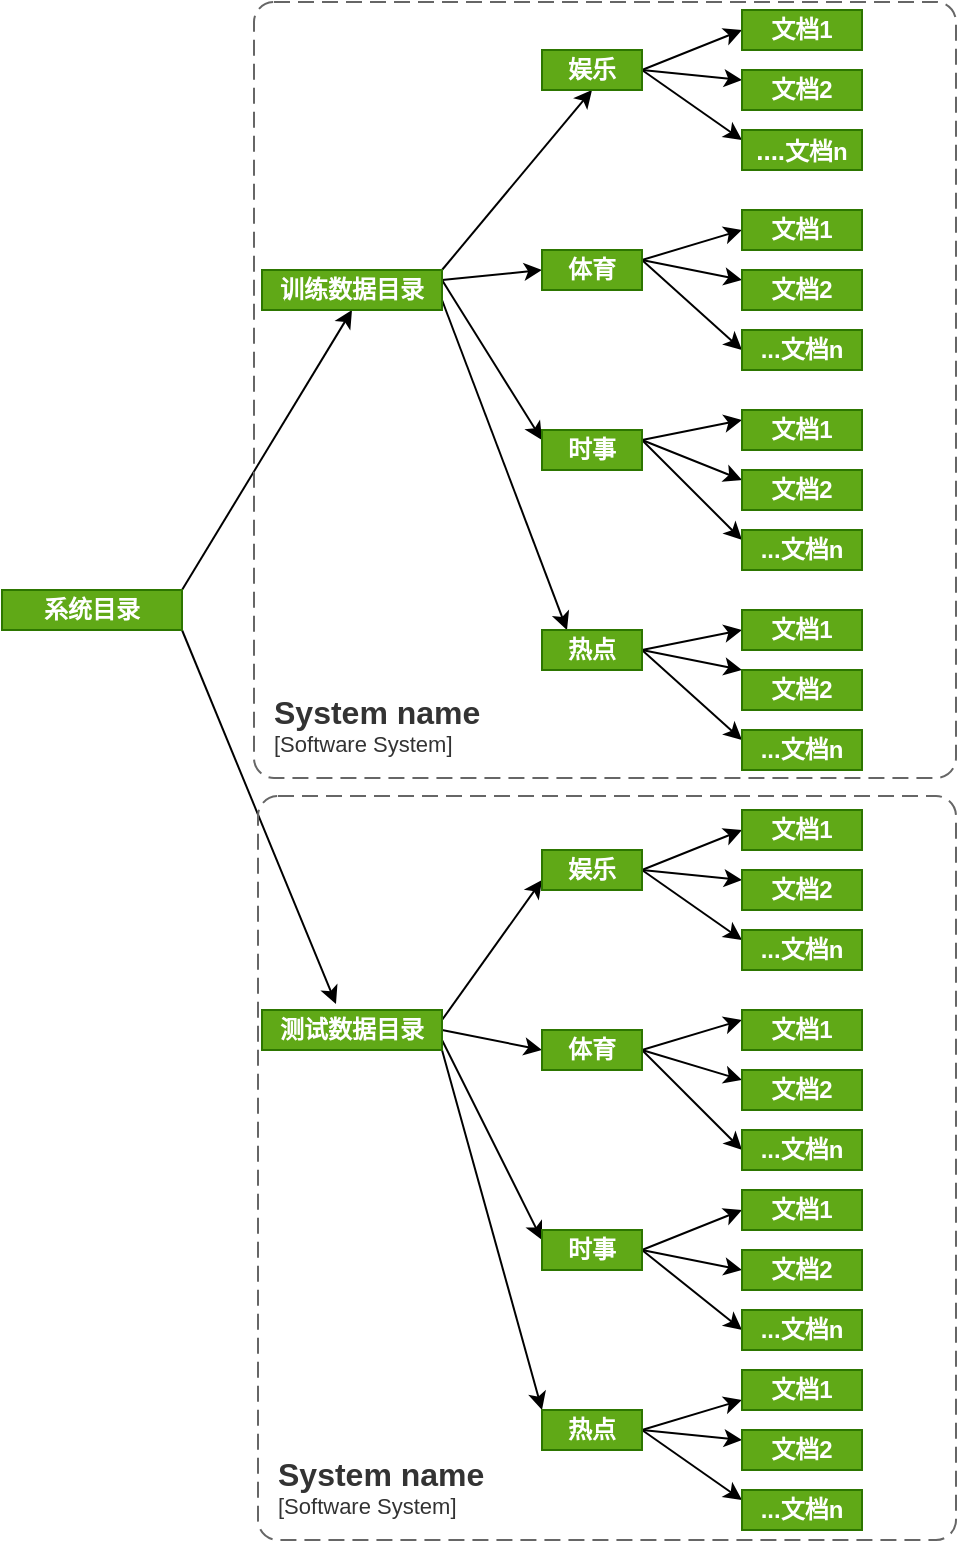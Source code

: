 <mxfile version="21.6.3" type="github">
  <diagram name="第 1 页" id="tZjiIvVyGuZXKppYPTmS">
    <mxGraphModel dx="1434" dy="755" grid="0" gridSize="10" guides="1" tooltips="1" connect="1" arrows="1" fold="1" page="1" pageScale="3" pageWidth="827" pageHeight="1169" background="none" math="0" shadow="0">
      <root>
        <mxCell id="0" />
        <mxCell id="1" parent="0" />
        <mxCell id="ZqoyViFeMAxRP_JBuJFi-91" style="edgeStyle=none;rounded=0;orthogonalLoop=1;jettySize=auto;html=1;exitX=1;exitY=0;exitDx=0;exitDy=0;entryX=0.5;entryY=1;entryDx=0;entryDy=0;" edge="1" parent="1" source="ZqoyViFeMAxRP_JBuJFi-1" target="ZqoyViFeMAxRP_JBuJFi-10">
          <mxGeometry relative="1" as="geometry" />
        </mxCell>
        <mxCell id="ZqoyViFeMAxRP_JBuJFi-93" style="edgeStyle=none;rounded=0;orthogonalLoop=1;jettySize=auto;html=1;exitX=1;exitY=1;exitDx=0;exitDy=0;entryX=0.411;entryY=-0.15;entryDx=0;entryDy=0;entryPerimeter=0;" edge="1" parent="1" source="ZqoyViFeMAxRP_JBuJFi-1" target="ZqoyViFeMAxRP_JBuJFi-11">
          <mxGeometry relative="1" as="geometry" />
        </mxCell>
        <mxCell id="ZqoyViFeMAxRP_JBuJFi-1" value="&lt;b&gt;系统目录&lt;/b&gt;" style="rounded=0;whiteSpace=wrap;html=1;fillColor=#60a917;fontColor=#ffffff;strokeColor=#2D7600;" vertex="1" parent="1">
          <mxGeometry x="10" y="310" width="90" height="20" as="geometry" />
        </mxCell>
        <mxCell id="ZqoyViFeMAxRP_JBuJFi-96" style="edgeStyle=none;rounded=0;orthogonalLoop=1;jettySize=auto;html=1;exitX=1;exitY=0.75;exitDx=0;exitDy=0;entryX=0.25;entryY=0;entryDx=0;entryDy=0;" edge="1" parent="1" source="ZqoyViFeMAxRP_JBuJFi-10" target="ZqoyViFeMAxRP_JBuJFi-16">
          <mxGeometry relative="1" as="geometry" />
        </mxCell>
        <mxCell id="ZqoyViFeMAxRP_JBuJFi-97" style="edgeStyle=none;rounded=0;orthogonalLoop=1;jettySize=auto;html=1;exitX=1;exitY=0;exitDx=0;exitDy=0;entryX=0.5;entryY=1;entryDx=0;entryDy=0;" edge="1" parent="1" source="ZqoyViFeMAxRP_JBuJFi-10" target="ZqoyViFeMAxRP_JBuJFi-12">
          <mxGeometry relative="1" as="geometry" />
        </mxCell>
        <mxCell id="ZqoyViFeMAxRP_JBuJFi-98" style="edgeStyle=none;rounded=0;orthogonalLoop=1;jettySize=auto;html=1;exitX=1;exitY=0.25;exitDx=0;exitDy=0;entryX=0;entryY=0.5;entryDx=0;entryDy=0;" edge="1" parent="1" source="ZqoyViFeMAxRP_JBuJFi-10" target="ZqoyViFeMAxRP_JBuJFi-13">
          <mxGeometry relative="1" as="geometry" />
        </mxCell>
        <mxCell id="ZqoyViFeMAxRP_JBuJFi-99" style="edgeStyle=none;rounded=0;orthogonalLoop=1;jettySize=auto;html=1;exitX=1;exitY=0.25;exitDx=0;exitDy=0;entryX=0;entryY=0.25;entryDx=0;entryDy=0;" edge="1" parent="1" source="ZqoyViFeMAxRP_JBuJFi-10" target="ZqoyViFeMAxRP_JBuJFi-14">
          <mxGeometry relative="1" as="geometry" />
        </mxCell>
        <mxCell id="ZqoyViFeMAxRP_JBuJFi-10" value="&lt;b&gt;训练数据目录&lt;/b&gt;" style="rounded=0;whiteSpace=wrap;html=1;fillColor=#60a917;fontColor=#ffffff;strokeColor=#2D7600;" vertex="1" parent="1">
          <mxGeometry x="140" y="150" width="90" height="20" as="geometry" />
        </mxCell>
        <mxCell id="ZqoyViFeMAxRP_JBuJFi-100" style="edgeStyle=none;rounded=0;orthogonalLoop=1;jettySize=auto;html=1;exitX=1;exitY=0.25;exitDx=0;exitDy=0;entryX=0;entryY=0.75;entryDx=0;entryDy=0;" edge="1" parent="1" source="ZqoyViFeMAxRP_JBuJFi-11" target="ZqoyViFeMAxRP_JBuJFi-64">
          <mxGeometry relative="1" as="geometry" />
        </mxCell>
        <mxCell id="ZqoyViFeMAxRP_JBuJFi-101" style="edgeStyle=none;rounded=0;orthogonalLoop=1;jettySize=auto;html=1;exitX=1;exitY=0.5;exitDx=0;exitDy=0;entryX=0;entryY=0.5;entryDx=0;entryDy=0;" edge="1" parent="1" source="ZqoyViFeMAxRP_JBuJFi-11" target="ZqoyViFeMAxRP_JBuJFi-65">
          <mxGeometry relative="1" as="geometry" />
        </mxCell>
        <mxCell id="ZqoyViFeMAxRP_JBuJFi-102" style="edgeStyle=none;rounded=0;orthogonalLoop=1;jettySize=auto;html=1;exitX=1;exitY=0.75;exitDx=0;exitDy=0;entryX=0;entryY=0.25;entryDx=0;entryDy=0;" edge="1" parent="1" source="ZqoyViFeMAxRP_JBuJFi-11" target="ZqoyViFeMAxRP_JBuJFi-66">
          <mxGeometry relative="1" as="geometry" />
        </mxCell>
        <mxCell id="ZqoyViFeMAxRP_JBuJFi-103" style="edgeStyle=none;rounded=0;orthogonalLoop=1;jettySize=auto;html=1;exitX=1;exitY=1;exitDx=0;exitDy=0;entryX=0;entryY=0;entryDx=0;entryDy=0;" edge="1" parent="1" source="ZqoyViFeMAxRP_JBuJFi-11" target="ZqoyViFeMAxRP_JBuJFi-67">
          <mxGeometry relative="1" as="geometry" />
        </mxCell>
        <mxCell id="ZqoyViFeMAxRP_JBuJFi-11" value="&lt;b&gt;测试数据目录&lt;/b&gt;" style="rounded=0;whiteSpace=wrap;html=1;fillColor=#60a917;fontColor=#ffffff;strokeColor=#2D7600;" vertex="1" parent="1">
          <mxGeometry x="140" y="520" width="90" height="20" as="geometry" />
        </mxCell>
        <mxCell id="ZqoyViFeMAxRP_JBuJFi-107" style="edgeStyle=none;rounded=0;orthogonalLoop=1;jettySize=auto;html=1;exitX=1;exitY=0.5;exitDx=0;exitDy=0;entryX=0;entryY=0.25;entryDx=0;entryDy=0;" edge="1" parent="1" source="ZqoyViFeMAxRP_JBuJFi-12" target="ZqoyViFeMAxRP_JBuJFi-21">
          <mxGeometry relative="1" as="geometry" />
        </mxCell>
        <mxCell id="ZqoyViFeMAxRP_JBuJFi-108" style="edgeStyle=none;rounded=0;orthogonalLoop=1;jettySize=auto;html=1;exitX=1;exitY=0.5;exitDx=0;exitDy=0;entryX=0;entryY=0.25;entryDx=0;entryDy=0;" edge="1" parent="1" source="ZqoyViFeMAxRP_JBuJFi-12" target="ZqoyViFeMAxRP_JBuJFi-30">
          <mxGeometry relative="1" as="geometry" />
        </mxCell>
        <mxCell id="ZqoyViFeMAxRP_JBuJFi-110" style="edgeStyle=none;rounded=0;orthogonalLoop=1;jettySize=auto;html=1;exitX=1;exitY=0.5;exitDx=0;exitDy=0;entryX=0;entryY=0.5;entryDx=0;entryDy=0;" edge="1" parent="1" source="ZqoyViFeMAxRP_JBuJFi-12" target="ZqoyViFeMAxRP_JBuJFi-20">
          <mxGeometry relative="1" as="geometry" />
        </mxCell>
        <mxCell id="ZqoyViFeMAxRP_JBuJFi-12" value="&lt;b&gt;娱乐&lt;/b&gt;" style="rounded=0;whiteSpace=wrap;html=1;fillColor=#60a917;fontColor=#ffffff;strokeColor=#2D7600;" vertex="1" parent="1">
          <mxGeometry x="280" y="40" width="50" height="20" as="geometry" />
        </mxCell>
        <mxCell id="ZqoyViFeMAxRP_JBuJFi-115" style="edgeStyle=none;rounded=0;orthogonalLoop=1;jettySize=auto;html=1;exitX=1;exitY=0.25;exitDx=0;exitDy=0;entryX=0;entryY=0.5;entryDx=0;entryDy=0;" edge="1" parent="1" source="ZqoyViFeMAxRP_JBuJFi-13" target="ZqoyViFeMAxRP_JBuJFi-32">
          <mxGeometry relative="1" as="geometry" />
        </mxCell>
        <mxCell id="ZqoyViFeMAxRP_JBuJFi-116" style="edgeStyle=none;rounded=0;orthogonalLoop=1;jettySize=auto;html=1;exitX=1;exitY=0.25;exitDx=0;exitDy=0;entryX=0;entryY=0.25;entryDx=0;entryDy=0;" edge="1" parent="1" source="ZqoyViFeMAxRP_JBuJFi-13" target="ZqoyViFeMAxRP_JBuJFi-44">
          <mxGeometry relative="1" as="geometry" />
        </mxCell>
        <mxCell id="ZqoyViFeMAxRP_JBuJFi-117" style="edgeStyle=none;rounded=0;orthogonalLoop=1;jettySize=auto;html=1;exitX=1;exitY=0.25;exitDx=0;exitDy=0;entryX=0;entryY=0.5;entryDx=0;entryDy=0;" edge="1" parent="1" source="ZqoyViFeMAxRP_JBuJFi-13" target="ZqoyViFeMAxRP_JBuJFi-45">
          <mxGeometry relative="1" as="geometry" />
        </mxCell>
        <mxCell id="ZqoyViFeMAxRP_JBuJFi-13" value="&lt;b&gt;体育&lt;/b&gt;" style="rounded=0;whiteSpace=wrap;html=1;fillColor=#60a917;fontColor=#ffffff;strokeColor=#2D7600;" vertex="1" parent="1">
          <mxGeometry x="280" y="140" width="50" height="20" as="geometry" />
        </mxCell>
        <mxCell id="ZqoyViFeMAxRP_JBuJFi-118" style="edgeStyle=none;rounded=0;orthogonalLoop=1;jettySize=auto;html=1;exitX=1;exitY=0.25;exitDx=0;exitDy=0;entryX=0;entryY=0.25;entryDx=0;entryDy=0;" edge="1" parent="1" source="ZqoyViFeMAxRP_JBuJFi-14" target="ZqoyViFeMAxRP_JBuJFi-43">
          <mxGeometry relative="1" as="geometry" />
        </mxCell>
        <mxCell id="ZqoyViFeMAxRP_JBuJFi-119" style="edgeStyle=none;rounded=0;orthogonalLoop=1;jettySize=auto;html=1;exitX=1;exitY=0.25;exitDx=0;exitDy=0;entryX=0;entryY=0.25;entryDx=0;entryDy=0;" edge="1" parent="1" source="ZqoyViFeMAxRP_JBuJFi-14" target="ZqoyViFeMAxRP_JBuJFi-47">
          <mxGeometry relative="1" as="geometry" />
        </mxCell>
        <mxCell id="ZqoyViFeMAxRP_JBuJFi-120" style="edgeStyle=none;rounded=0;orthogonalLoop=1;jettySize=auto;html=1;exitX=1;exitY=0.25;exitDx=0;exitDy=0;entryX=0;entryY=0.25;entryDx=0;entryDy=0;" edge="1" parent="1" source="ZqoyViFeMAxRP_JBuJFi-14" target="ZqoyViFeMAxRP_JBuJFi-48">
          <mxGeometry relative="1" as="geometry" />
        </mxCell>
        <mxCell id="ZqoyViFeMAxRP_JBuJFi-14" value="&lt;b&gt;时事&lt;/b&gt;" style="rounded=0;whiteSpace=wrap;html=1;fillColor=#60a917;fontColor=#ffffff;strokeColor=#2D7600;" vertex="1" parent="1">
          <mxGeometry x="280" y="230" width="50" height="20" as="geometry" />
        </mxCell>
        <mxCell id="ZqoyViFeMAxRP_JBuJFi-121" style="edgeStyle=none;rounded=0;orthogonalLoop=1;jettySize=auto;html=1;exitX=1;exitY=0.5;exitDx=0;exitDy=0;entryX=0;entryY=0.5;entryDx=0;entryDy=0;" edge="1" parent="1" source="ZqoyViFeMAxRP_JBuJFi-16" target="ZqoyViFeMAxRP_JBuJFi-46">
          <mxGeometry relative="1" as="geometry" />
        </mxCell>
        <mxCell id="ZqoyViFeMAxRP_JBuJFi-122" style="edgeStyle=none;rounded=0;orthogonalLoop=1;jettySize=auto;html=1;exitX=1;exitY=0.5;exitDx=0;exitDy=0;entryX=0;entryY=0;entryDx=0;entryDy=0;" edge="1" parent="1" source="ZqoyViFeMAxRP_JBuJFi-16" target="ZqoyViFeMAxRP_JBuJFi-39">
          <mxGeometry relative="1" as="geometry" />
        </mxCell>
        <mxCell id="ZqoyViFeMAxRP_JBuJFi-123" style="edgeStyle=none;rounded=0;orthogonalLoop=1;jettySize=auto;html=1;exitX=1;exitY=0.5;exitDx=0;exitDy=0;entryX=0;entryY=0.25;entryDx=0;entryDy=0;" edge="1" parent="1" source="ZqoyViFeMAxRP_JBuJFi-16" target="ZqoyViFeMAxRP_JBuJFi-34">
          <mxGeometry relative="1" as="geometry" />
        </mxCell>
        <mxCell id="ZqoyViFeMAxRP_JBuJFi-16" value="&lt;b&gt;热点&lt;/b&gt;" style="rounded=0;whiteSpace=wrap;html=1;fillColor=#60a917;fontColor=#ffffff;strokeColor=#2D7600;" vertex="1" parent="1">
          <mxGeometry x="280" y="330" width="50" height="20" as="geometry" />
        </mxCell>
        <mxCell id="ZqoyViFeMAxRP_JBuJFi-20" value="&lt;b&gt;文档1&lt;/b&gt;" style="rounded=0;whiteSpace=wrap;html=1;fillColor=#60a917;fontColor=#ffffff;strokeColor=#2D7600;" vertex="1" parent="1">
          <mxGeometry x="380" y="20" width="60" height="20" as="geometry" />
        </mxCell>
        <mxCell id="ZqoyViFeMAxRP_JBuJFi-21" value="&lt;b&gt;文档2&lt;/b&gt;" style="rounded=0;whiteSpace=wrap;html=1;fillColor=#60a917;fontColor=#ffffff;strokeColor=#2D7600;" vertex="1" parent="1">
          <mxGeometry x="380" y="50" width="60" height="20" as="geometry" />
        </mxCell>
        <mxCell id="ZqoyViFeMAxRP_JBuJFi-30" value="&lt;b&gt;&lt;font style=&quot;font-size: 13px;&quot;&gt;....&lt;/font&gt;文档n&lt;/b&gt;" style="rounded=0;whiteSpace=wrap;html=1;fillColor=#60a917;fontColor=#ffffff;strokeColor=#2D7600;" vertex="1" parent="1">
          <mxGeometry x="380" y="80" width="60" height="20" as="geometry" />
        </mxCell>
        <mxCell id="ZqoyViFeMAxRP_JBuJFi-32" value="&lt;b&gt;文档1&lt;/b&gt;" style="rounded=0;whiteSpace=wrap;html=1;fillColor=#60a917;fontColor=#ffffff;strokeColor=#2D7600;" vertex="1" parent="1">
          <mxGeometry x="380" y="120" width="60" height="20" as="geometry" />
        </mxCell>
        <mxCell id="ZqoyViFeMAxRP_JBuJFi-34" value="&lt;b&gt;...文档n&lt;/b&gt;" style="rounded=0;whiteSpace=wrap;html=1;fillColor=#60a917;fontColor=#ffffff;strokeColor=#2D7600;" vertex="1" parent="1">
          <mxGeometry x="380" y="380" width="60" height="20" as="geometry" />
        </mxCell>
        <mxCell id="ZqoyViFeMAxRP_JBuJFi-39" value="&lt;b&gt;文档2&lt;/b&gt;" style="rounded=0;whiteSpace=wrap;html=1;fillColor=#60a917;fontColor=#ffffff;strokeColor=#2D7600;" vertex="1" parent="1">
          <mxGeometry x="380" y="350" width="60" height="20" as="geometry" />
        </mxCell>
        <mxCell id="ZqoyViFeMAxRP_JBuJFi-43" value="&lt;b&gt;文档1&lt;/b&gt;" style="rounded=0;whiteSpace=wrap;html=1;fillColor=#60a917;fontColor=#ffffff;strokeColor=#2D7600;" vertex="1" parent="1">
          <mxGeometry x="380" y="220" width="60" height="20" as="geometry" />
        </mxCell>
        <mxCell id="ZqoyViFeMAxRP_JBuJFi-44" value="&lt;b&gt;文档2&lt;/b&gt;" style="rounded=0;whiteSpace=wrap;html=1;fillColor=#60a917;fontColor=#ffffff;strokeColor=#2D7600;" vertex="1" parent="1">
          <mxGeometry x="380" y="150" width="60" height="20" as="geometry" />
        </mxCell>
        <mxCell id="ZqoyViFeMAxRP_JBuJFi-45" value="&lt;b&gt;...文档n&lt;/b&gt;" style="rounded=0;whiteSpace=wrap;html=1;fillColor=#60a917;fontColor=#ffffff;strokeColor=#2D7600;" vertex="1" parent="1">
          <mxGeometry x="380" y="180" width="60" height="20" as="geometry" />
        </mxCell>
        <mxCell id="ZqoyViFeMAxRP_JBuJFi-46" value="&lt;b&gt;文档1&lt;/b&gt;" style="rounded=0;whiteSpace=wrap;html=1;fillColor=#60a917;fontColor=#ffffff;strokeColor=#2D7600;" vertex="1" parent="1">
          <mxGeometry x="380" y="320" width="60" height="20" as="geometry" />
        </mxCell>
        <mxCell id="ZqoyViFeMAxRP_JBuJFi-47" value="&lt;b&gt;文档2&lt;/b&gt;" style="rounded=0;whiteSpace=wrap;html=1;fillColor=#60a917;fontColor=#ffffff;strokeColor=#2D7600;" vertex="1" parent="1">
          <mxGeometry x="380" y="250" width="60" height="20" as="geometry" />
        </mxCell>
        <mxCell id="ZqoyViFeMAxRP_JBuJFi-48" value="&lt;b&gt;...文档n&lt;/b&gt;" style="rounded=0;whiteSpace=wrap;html=1;fillColor=#60a917;fontColor=#ffffff;strokeColor=#2D7600;" vertex="1" parent="1">
          <mxGeometry x="380" y="280" width="60" height="20" as="geometry" />
        </mxCell>
        <mxCell id="ZqoyViFeMAxRP_JBuJFi-124" style="edgeStyle=none;rounded=0;orthogonalLoop=1;jettySize=auto;html=1;exitX=1;exitY=0.5;exitDx=0;exitDy=0;entryX=0;entryY=0.5;entryDx=0;entryDy=0;exitPerimeter=0;" edge="1" parent="1" source="ZqoyViFeMAxRP_JBuJFi-64" target="ZqoyViFeMAxRP_JBuJFi-68">
          <mxGeometry relative="1" as="geometry" />
        </mxCell>
        <mxCell id="ZqoyViFeMAxRP_JBuJFi-125" style="edgeStyle=none;rounded=0;orthogonalLoop=1;jettySize=auto;html=1;exitX=1;exitY=0.5;exitDx=0;exitDy=0;entryX=0;entryY=0.25;entryDx=0;entryDy=0;" edge="1" parent="1" source="ZqoyViFeMAxRP_JBuJFi-64" target="ZqoyViFeMAxRP_JBuJFi-69">
          <mxGeometry relative="1" as="geometry" />
        </mxCell>
        <mxCell id="ZqoyViFeMAxRP_JBuJFi-126" style="edgeStyle=none;rounded=0;orthogonalLoop=1;jettySize=auto;html=1;exitX=1;exitY=0.5;exitDx=0;exitDy=0;entryX=0;entryY=0.25;entryDx=0;entryDy=0;" edge="1" parent="1" source="ZqoyViFeMAxRP_JBuJFi-64" target="ZqoyViFeMAxRP_JBuJFi-70">
          <mxGeometry relative="1" as="geometry" />
        </mxCell>
        <mxCell id="ZqoyViFeMAxRP_JBuJFi-64" value="&lt;b&gt;娱乐&lt;/b&gt;" style="rounded=0;whiteSpace=wrap;html=1;fillColor=#60a917;fontColor=#ffffff;strokeColor=#2D7600;" vertex="1" parent="1">
          <mxGeometry x="280" y="440" width="50" height="20" as="geometry" />
        </mxCell>
        <mxCell id="ZqoyViFeMAxRP_JBuJFi-127" style="edgeStyle=none;rounded=0;orthogonalLoop=1;jettySize=auto;html=1;exitX=1;exitY=0.5;exitDx=0;exitDy=0;entryX=0;entryY=0.25;entryDx=0;entryDy=0;" edge="1" parent="1" source="ZqoyViFeMAxRP_JBuJFi-65" target="ZqoyViFeMAxRP_JBuJFi-71">
          <mxGeometry relative="1" as="geometry" />
        </mxCell>
        <mxCell id="ZqoyViFeMAxRP_JBuJFi-128" style="edgeStyle=none;rounded=0;orthogonalLoop=1;jettySize=auto;html=1;exitX=1;exitY=0.5;exitDx=0;exitDy=0;entryX=0;entryY=0.25;entryDx=0;entryDy=0;" edge="1" parent="1" source="ZqoyViFeMAxRP_JBuJFi-65" target="ZqoyViFeMAxRP_JBuJFi-72">
          <mxGeometry relative="1" as="geometry" />
        </mxCell>
        <mxCell id="ZqoyViFeMAxRP_JBuJFi-129" style="edgeStyle=none;rounded=0;orthogonalLoop=1;jettySize=auto;html=1;exitX=1;exitY=0.5;exitDx=0;exitDy=0;entryX=0;entryY=0.5;entryDx=0;entryDy=0;" edge="1" parent="1" source="ZqoyViFeMAxRP_JBuJFi-65" target="ZqoyViFeMAxRP_JBuJFi-73">
          <mxGeometry relative="1" as="geometry" />
        </mxCell>
        <mxCell id="ZqoyViFeMAxRP_JBuJFi-65" value="&lt;b&gt;体育&lt;/b&gt;" style="rounded=0;whiteSpace=wrap;html=1;fillColor=#60a917;fontColor=#ffffff;strokeColor=#2D7600;" vertex="1" parent="1">
          <mxGeometry x="280" y="530" width="50" height="20" as="geometry" />
        </mxCell>
        <mxCell id="ZqoyViFeMAxRP_JBuJFi-130" style="edgeStyle=none;rounded=0;orthogonalLoop=1;jettySize=auto;html=1;exitX=1;exitY=0.5;exitDx=0;exitDy=0;entryX=0;entryY=0.5;entryDx=0;entryDy=0;" edge="1" parent="1" source="ZqoyViFeMAxRP_JBuJFi-66" target="ZqoyViFeMAxRP_JBuJFi-74">
          <mxGeometry relative="1" as="geometry" />
        </mxCell>
        <mxCell id="ZqoyViFeMAxRP_JBuJFi-131" style="edgeStyle=none;rounded=0;orthogonalLoop=1;jettySize=auto;html=1;exitX=1;exitY=0.5;exitDx=0;exitDy=0;entryX=0;entryY=0.5;entryDx=0;entryDy=0;" edge="1" parent="1" source="ZqoyViFeMAxRP_JBuJFi-66" target="ZqoyViFeMAxRP_JBuJFi-75">
          <mxGeometry relative="1" as="geometry" />
        </mxCell>
        <mxCell id="ZqoyViFeMAxRP_JBuJFi-132" style="edgeStyle=none;rounded=0;orthogonalLoop=1;jettySize=auto;html=1;exitX=1;exitY=0.5;exitDx=0;exitDy=0;entryX=0;entryY=0.5;entryDx=0;entryDy=0;" edge="1" parent="1" source="ZqoyViFeMAxRP_JBuJFi-66" target="ZqoyViFeMAxRP_JBuJFi-76">
          <mxGeometry relative="1" as="geometry" />
        </mxCell>
        <mxCell id="ZqoyViFeMAxRP_JBuJFi-66" value="&lt;b&gt;时事&lt;/b&gt;" style="rounded=0;whiteSpace=wrap;html=1;fillColor=#60a917;fontColor=#ffffff;strokeColor=#2D7600;" vertex="1" parent="1">
          <mxGeometry x="280" y="630" width="50" height="20" as="geometry" />
        </mxCell>
        <mxCell id="ZqoyViFeMAxRP_JBuJFi-136" style="edgeStyle=none;rounded=0;orthogonalLoop=1;jettySize=auto;html=1;exitX=1;exitY=0.5;exitDx=0;exitDy=0;entryX=0;entryY=0.75;entryDx=0;entryDy=0;" edge="1" parent="1" source="ZqoyViFeMAxRP_JBuJFi-67" target="ZqoyViFeMAxRP_JBuJFi-77">
          <mxGeometry relative="1" as="geometry" />
        </mxCell>
        <mxCell id="ZqoyViFeMAxRP_JBuJFi-137" style="edgeStyle=none;rounded=0;orthogonalLoop=1;jettySize=auto;html=1;exitX=1;exitY=0.5;exitDx=0;exitDy=0;entryX=0;entryY=0.25;entryDx=0;entryDy=0;" edge="1" parent="1" source="ZqoyViFeMAxRP_JBuJFi-67" target="ZqoyViFeMAxRP_JBuJFi-78">
          <mxGeometry relative="1" as="geometry" />
        </mxCell>
        <mxCell id="ZqoyViFeMAxRP_JBuJFi-138" style="edgeStyle=none;rounded=0;orthogonalLoop=1;jettySize=auto;html=1;exitX=1;exitY=0.5;exitDx=0;exitDy=0;entryX=0;entryY=0.25;entryDx=0;entryDy=0;" edge="1" parent="1" source="ZqoyViFeMAxRP_JBuJFi-67" target="ZqoyViFeMAxRP_JBuJFi-79">
          <mxGeometry relative="1" as="geometry" />
        </mxCell>
        <mxCell id="ZqoyViFeMAxRP_JBuJFi-67" value="&lt;b&gt;热点&lt;/b&gt;" style="rounded=0;whiteSpace=wrap;html=1;fillColor=#60a917;fontColor=#ffffff;strokeColor=#2D7600;" vertex="1" parent="1">
          <mxGeometry x="280" y="720" width="50" height="20" as="geometry" />
        </mxCell>
        <mxCell id="ZqoyViFeMAxRP_JBuJFi-68" value="&lt;b&gt;文档1&lt;/b&gt;" style="rounded=0;whiteSpace=wrap;html=1;fillColor=#60a917;fontColor=#ffffff;strokeColor=#2D7600;" vertex="1" parent="1">
          <mxGeometry x="380" y="420" width="60" height="20" as="geometry" />
        </mxCell>
        <mxCell id="ZqoyViFeMAxRP_JBuJFi-69" value="&lt;b&gt;文档2&lt;/b&gt;" style="rounded=0;whiteSpace=wrap;html=1;fillColor=#60a917;fontColor=#ffffff;strokeColor=#2D7600;" vertex="1" parent="1">
          <mxGeometry x="380" y="450" width="60" height="20" as="geometry" />
        </mxCell>
        <mxCell id="ZqoyViFeMAxRP_JBuJFi-70" value="&lt;b&gt;...文档n&lt;/b&gt;" style="rounded=0;whiteSpace=wrap;html=1;fillColor=#60a917;fontColor=#ffffff;strokeColor=#2D7600;" vertex="1" parent="1">
          <mxGeometry x="380" y="480" width="60" height="20" as="geometry" />
        </mxCell>
        <mxCell id="ZqoyViFeMAxRP_JBuJFi-71" value="&lt;b&gt;文档1&lt;/b&gt;" style="rounded=0;whiteSpace=wrap;html=1;fillColor=#60a917;fontColor=#ffffff;strokeColor=#2D7600;" vertex="1" parent="1">
          <mxGeometry x="380" y="520" width="60" height="20" as="geometry" />
        </mxCell>
        <mxCell id="ZqoyViFeMAxRP_JBuJFi-72" value="&lt;b&gt;文档2&lt;/b&gt;" style="rounded=0;whiteSpace=wrap;html=1;fillColor=#60a917;fontColor=#ffffff;strokeColor=#2D7600;" vertex="1" parent="1">
          <mxGeometry x="380" y="550" width="60" height="20" as="geometry" />
        </mxCell>
        <mxCell id="ZqoyViFeMAxRP_JBuJFi-73" value="&lt;b&gt;...文档n&lt;/b&gt;" style="rounded=0;whiteSpace=wrap;html=1;fillColor=#60a917;fontColor=#ffffff;strokeColor=#2D7600;" vertex="1" parent="1">
          <mxGeometry x="380" y="580" width="60" height="20" as="geometry" />
        </mxCell>
        <mxCell id="ZqoyViFeMAxRP_JBuJFi-74" value="&lt;b&gt;文档1&lt;/b&gt;" style="rounded=0;whiteSpace=wrap;html=1;fillColor=#60a917;fontColor=#ffffff;strokeColor=#2D7600;" vertex="1" parent="1">
          <mxGeometry x="380" y="610" width="60" height="20" as="geometry" />
        </mxCell>
        <mxCell id="ZqoyViFeMAxRP_JBuJFi-75" value="&lt;b&gt;文档2&lt;/b&gt;" style="rounded=0;whiteSpace=wrap;html=1;fillColor=#60a917;fontColor=#ffffff;strokeColor=#2D7600;" vertex="1" parent="1">
          <mxGeometry x="380" y="640" width="60" height="20" as="geometry" />
        </mxCell>
        <mxCell id="ZqoyViFeMAxRP_JBuJFi-76" value="&lt;b&gt;...文档n&lt;/b&gt;" style="rounded=0;whiteSpace=wrap;html=1;fillColor=#60a917;fontColor=#ffffff;strokeColor=#2D7600;" vertex="1" parent="1">
          <mxGeometry x="380" y="670" width="60" height="20" as="geometry" />
        </mxCell>
        <mxCell id="ZqoyViFeMAxRP_JBuJFi-77" value="&lt;b&gt;文档1&lt;/b&gt;" style="rounded=0;whiteSpace=wrap;html=1;fillColor=#60a917;fontColor=#ffffff;strokeColor=#2D7600;" vertex="1" parent="1">
          <mxGeometry x="380" y="700" width="60" height="20" as="geometry" />
        </mxCell>
        <mxCell id="ZqoyViFeMAxRP_JBuJFi-78" value="&lt;b&gt;文档2&lt;/b&gt;" style="rounded=0;whiteSpace=wrap;html=1;fillColor=#60a917;fontColor=#ffffff;strokeColor=#2D7600;" vertex="1" parent="1">
          <mxGeometry x="380" y="730" width="60" height="20" as="geometry" />
        </mxCell>
        <mxCell id="ZqoyViFeMAxRP_JBuJFi-79" value="&lt;b&gt;...文档n&lt;/b&gt;" style="rounded=0;whiteSpace=wrap;html=1;fillColor=#60a917;fontColor=#ffffff;strokeColor=#2D7600;" vertex="1" parent="1">
          <mxGeometry x="380" y="760" width="60" height="20" as="geometry" />
        </mxCell>
        <object placeholders="1" c4Name="System name" c4Type="SystemScopeBoundary" c4Application="Software System" label="&lt;font style=&quot;font-size: 16px&quot;&gt;&lt;b&gt;&lt;div style=&quot;text-align: left&quot;&gt;%c4Name%&lt;/div&gt;&lt;/b&gt;&lt;/font&gt;&lt;div style=&quot;text-align: left&quot;&gt;[%c4Application%]&lt;/div&gt;" id="ZqoyViFeMAxRP_JBuJFi-139">
          <mxCell style="rounded=1;fontSize=11;whiteSpace=wrap;html=1;dashed=1;arcSize=20;fillColor=none;strokeColor=#666666;fontColor=#333333;labelBackgroundColor=none;align=left;verticalAlign=bottom;labelBorderColor=none;spacingTop=0;spacing=10;dashPattern=8 4;metaEdit=1;rotatable=0;perimeter=rectanglePerimeter;noLabel=0;labelPadding=0;allowArrows=0;connectable=0;expand=0;recursiveResize=0;editable=1;pointerEvents=0;absoluteArcSize=1;points=[[0.25,0,0],[0.5,0,0],[0.75,0,0],[1,0.25,0],[1,0.5,0],[1,0.75,0],[0.75,1,0],[0.5,1,0],[0.25,1,0],[0,0.75,0],[0,0.5,0],[0,0.25,0]];" vertex="1" parent="1">
            <mxGeometry x="136" y="16" width="351" height="388" as="geometry" />
          </mxCell>
        </object>
        <object placeholders="1" c4Name="System name" c4Type="SystemScopeBoundary" c4Application="Software System" label="&lt;font style=&quot;font-size: 16px&quot;&gt;&lt;b&gt;&lt;div style=&quot;text-align: left&quot;&gt;%c4Name%&lt;/div&gt;&lt;/b&gt;&lt;/font&gt;&lt;div style=&quot;text-align: left&quot;&gt;[%c4Application%]&lt;/div&gt;" id="ZqoyViFeMAxRP_JBuJFi-140">
          <mxCell style="rounded=1;fontSize=11;whiteSpace=wrap;html=1;dashed=1;arcSize=20;fillColor=none;strokeColor=#666666;fontColor=#333333;labelBackgroundColor=none;align=left;verticalAlign=bottom;labelBorderColor=none;spacingTop=0;spacing=10;dashPattern=8 4;metaEdit=1;rotatable=0;perimeter=rectanglePerimeter;noLabel=0;labelPadding=0;allowArrows=0;connectable=0;expand=0;recursiveResize=0;editable=1;pointerEvents=0;absoluteArcSize=1;points=[[0.25,0,0],[0.5,0,0],[0.75,0,0],[1,0.25,0],[1,0.5,0],[1,0.75,0],[0.75,1,0],[0.5,1,0],[0.25,1,0],[0,0.75,0],[0,0.5,0],[0,0.25,0]];" vertex="1" parent="1">
            <mxGeometry x="138" y="413" width="349" height="372" as="geometry" />
          </mxCell>
        </object>
      </root>
    </mxGraphModel>
  </diagram>
</mxfile>
